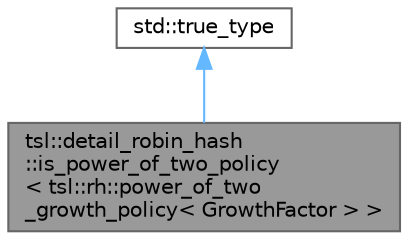 digraph "tsl::detail_robin_hash::is_power_of_two_policy&lt; tsl::rh::power_of_two_growth_policy&lt; GrowthFactor &gt; &gt;"
{
 // INTERACTIVE_SVG=YES
 // LATEX_PDF_SIZE
  bgcolor="transparent";
  edge [fontname=Helvetica,fontsize=10,labelfontname=Helvetica,labelfontsize=10];
  node [fontname=Helvetica,fontsize=10,shape=box,height=0.2,width=0.4];
  Node1 [id="Node000001",label="tsl::detail_robin_hash\l::is_power_of_two_policy\l\< tsl::rh::power_of_two\l_growth_policy\< GrowthFactor \> \>",height=0.2,width=0.4,color="gray40", fillcolor="grey60", style="filled", fontcolor="black",tooltip=" "];
  Node2 -> Node1 [id="edge1_Node000001_Node000002",dir="back",color="steelblue1",style="solid",tooltip=" "];
  Node2 [id="Node000002",label="std::true_type",height=0.2,width=0.4,color="gray40", fillcolor="white", style="filled",tooltip=" "];
}
